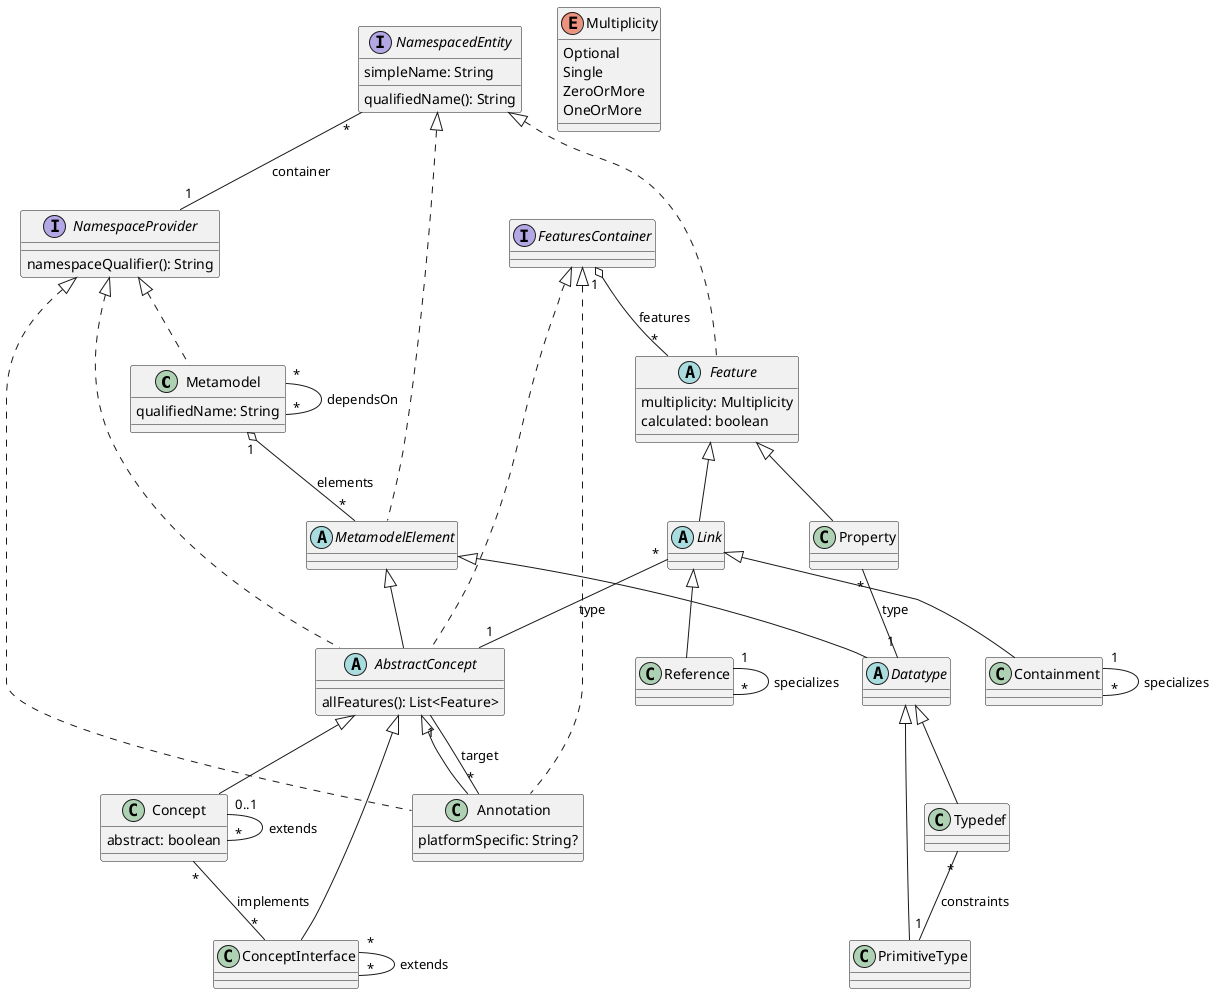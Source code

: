 @startuml

' classes

class Metamodel implements NamespaceProvider {
  qualifiedName: String
}

class Concept extends AbstractConcept {
  abstract: boolean
}

class ConceptInterface extends AbstractConcept

class PrimitiveType extends Datatype

class Typedef extends Datatype

class Annotation extends AbstractConcept implements NamespaceProvider, FeaturesContainer {
  platformSpecific: String?
}

class Containment extends Link

class Reference extends Link

class Property extends Feature

' Abstract classes

abstract class MetamodelElement implements NamespacedEntity

abstract class AbstractConcept extends MetamodelElement implements FeaturesContainer, NamespaceProvider {
  allFeatures(): List<Feature>
}

abstract class Datatype extends MetamodelElement

abstract class Feature implements NamespacedEntity {
  multiplicity: Multiplicity
  calculated: boolean
}

abstract class Link extends Feature {
}

' Interfaces

interface NamespaceProvider {
   namespaceQualifier(): String
}

interface NamespacedEntity {
  simpleName: String
  qualifiedName(): String
}

interface FeaturesContainer

' Enums

enum Multiplicity {
  Optional
  Single
  ZeroOrMore
  OneOrMore
}

' Relations

Metamodel "1" o-- "*" MetamodelElement: elements
Metamodel "*" -- "*" Metamodel: dependsOn

Concept "0..1" -- "*" Concept: extends
Concept "*" -- "*" ConceptInterface: implements

ConceptInterface "*" -- "*" ConceptInterface: extends

Annotation "*" -- "1" AbstractConcept: target

Containment "1" -- "*" Containment: specializes

Reference "1" -- "*" Reference: specializes

Property "*" -- "1" Datatype: type

Link "*" -- "1" AbstractConcept: type

NamespacedEntity "*" -- "1" NamespaceProvider: container

FeaturesContainer "1" o-- "*" Feature: features

Typedef "*" -- "1" PrimitiveType: constraints

@enduml